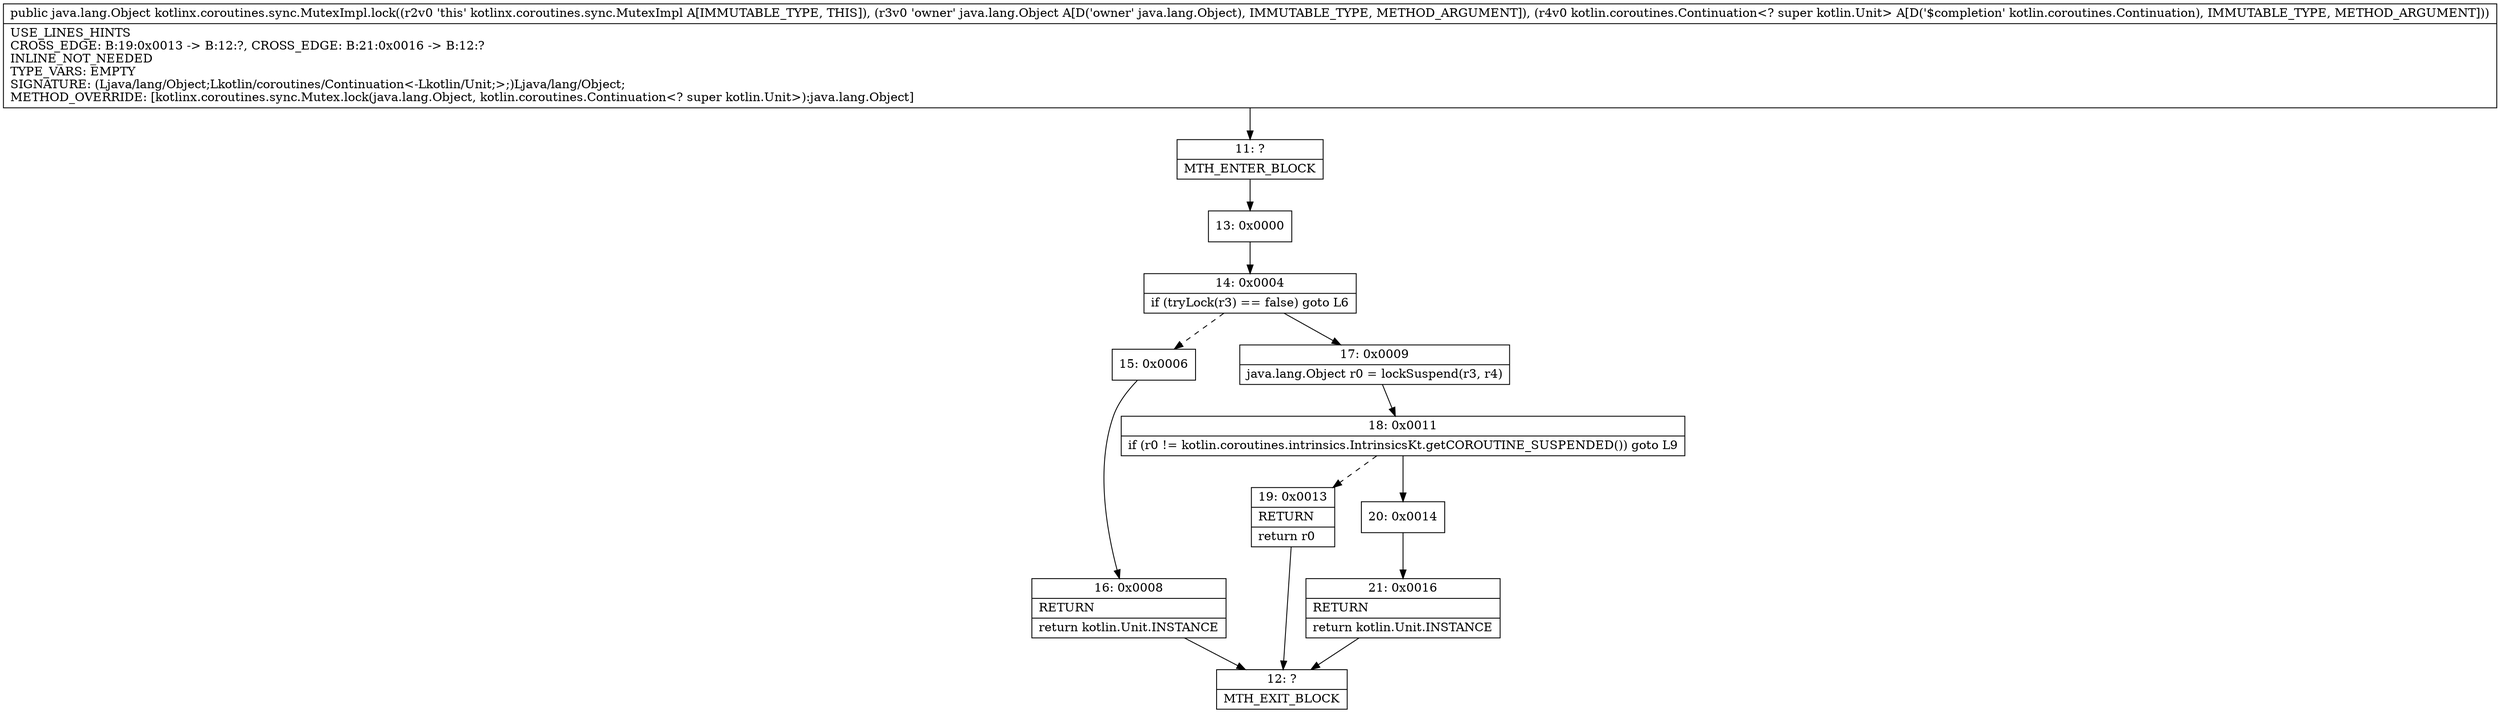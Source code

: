 digraph "CFG forkotlinx.coroutines.sync.MutexImpl.lock(Ljava\/lang\/Object;Lkotlin\/coroutines\/Continuation;)Ljava\/lang\/Object;" {
Node_11 [shape=record,label="{11\:\ ?|MTH_ENTER_BLOCK\l}"];
Node_13 [shape=record,label="{13\:\ 0x0000}"];
Node_14 [shape=record,label="{14\:\ 0x0004|if (tryLock(r3) == false) goto L6\l}"];
Node_15 [shape=record,label="{15\:\ 0x0006}"];
Node_16 [shape=record,label="{16\:\ 0x0008|RETURN\l|return kotlin.Unit.INSTANCE\l}"];
Node_12 [shape=record,label="{12\:\ ?|MTH_EXIT_BLOCK\l}"];
Node_17 [shape=record,label="{17\:\ 0x0009|java.lang.Object r0 = lockSuspend(r3, r4)\l}"];
Node_18 [shape=record,label="{18\:\ 0x0011|if (r0 != kotlin.coroutines.intrinsics.IntrinsicsKt.getCOROUTINE_SUSPENDED()) goto L9\l}"];
Node_19 [shape=record,label="{19\:\ 0x0013|RETURN\l|return r0\l}"];
Node_20 [shape=record,label="{20\:\ 0x0014}"];
Node_21 [shape=record,label="{21\:\ 0x0016|RETURN\l|return kotlin.Unit.INSTANCE\l}"];
MethodNode[shape=record,label="{public java.lang.Object kotlinx.coroutines.sync.MutexImpl.lock((r2v0 'this' kotlinx.coroutines.sync.MutexImpl A[IMMUTABLE_TYPE, THIS]), (r3v0 'owner' java.lang.Object A[D('owner' java.lang.Object), IMMUTABLE_TYPE, METHOD_ARGUMENT]), (r4v0 kotlin.coroutines.Continuation\<? super kotlin.Unit\> A[D('$completion' kotlin.coroutines.Continuation), IMMUTABLE_TYPE, METHOD_ARGUMENT]))  | USE_LINES_HINTS\lCROSS_EDGE: B:19:0x0013 \-\> B:12:?, CROSS_EDGE: B:21:0x0016 \-\> B:12:?\lINLINE_NOT_NEEDED\lTYPE_VARS: EMPTY\lSIGNATURE: (Ljava\/lang\/Object;Lkotlin\/coroutines\/Continuation\<\-Lkotlin\/Unit;\>;)Ljava\/lang\/Object;\lMETHOD_OVERRIDE: [kotlinx.coroutines.sync.Mutex.lock(java.lang.Object, kotlin.coroutines.Continuation\<? super kotlin.Unit\>):java.lang.Object]\l}"];
MethodNode -> Node_11;Node_11 -> Node_13;
Node_13 -> Node_14;
Node_14 -> Node_15[style=dashed];
Node_14 -> Node_17;
Node_15 -> Node_16;
Node_16 -> Node_12;
Node_17 -> Node_18;
Node_18 -> Node_19[style=dashed];
Node_18 -> Node_20;
Node_19 -> Node_12;
Node_20 -> Node_21;
Node_21 -> Node_12;
}

